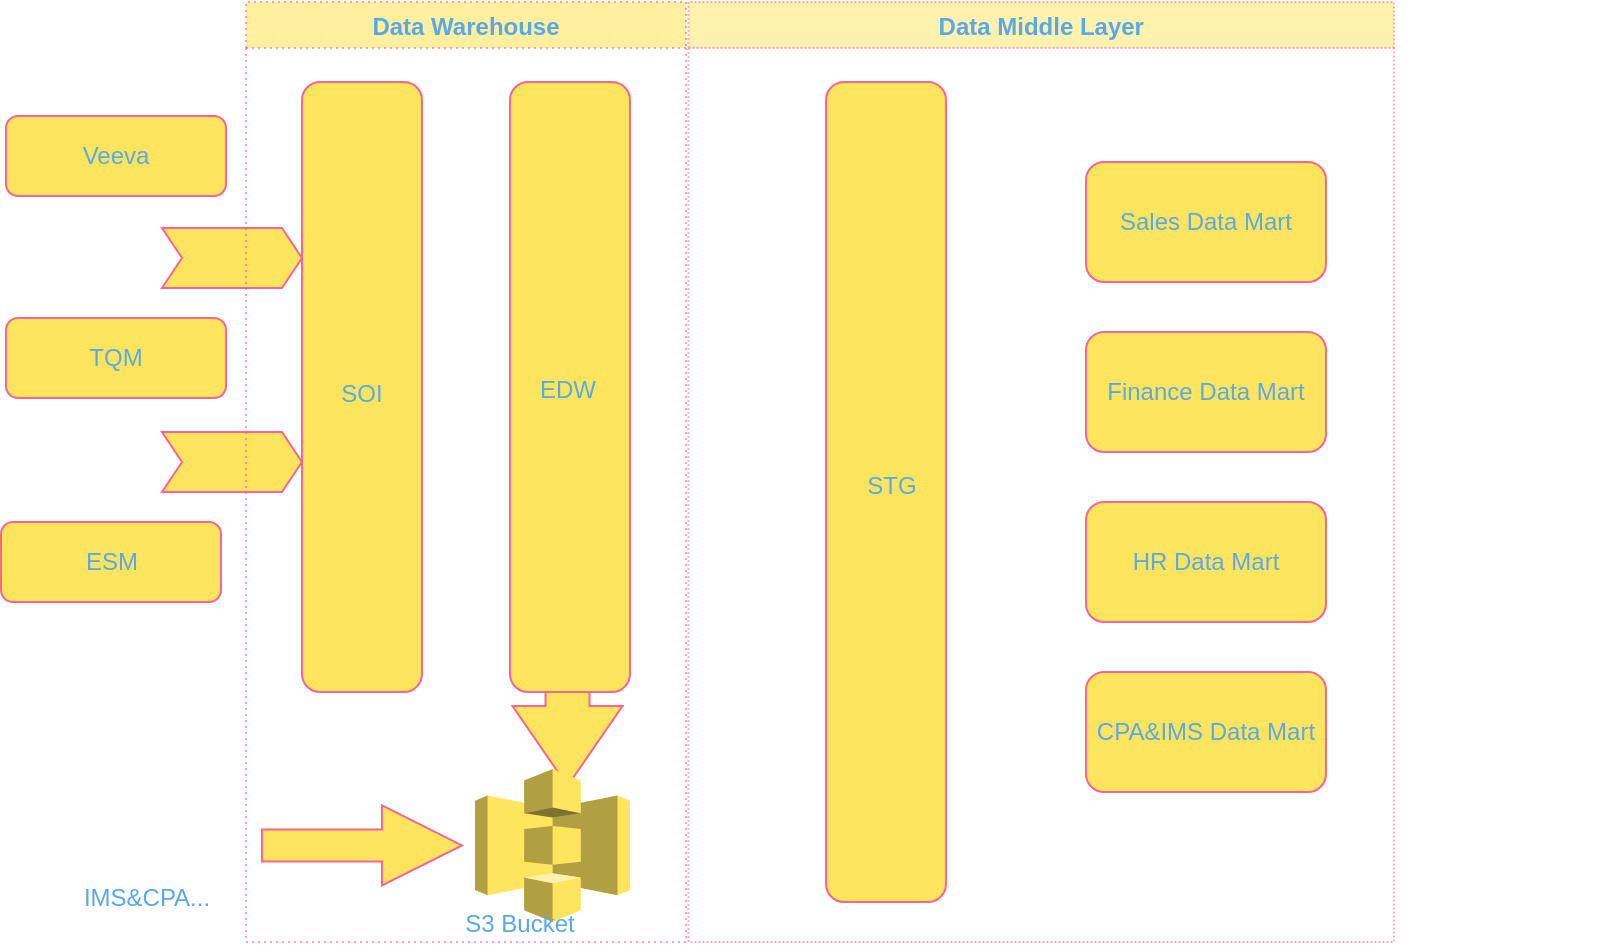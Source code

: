 <mxfile version="14.1.1" type="github">
  <diagram id="s8uIxDWAPQzP6aIuzZrn" name="第 1 页">
    <mxGraphModel dx="902" dy="524" grid="0" gridSize="10" guides="1" tooltips="1" connect="1" arrows="1" fold="1" page="1" pageScale="1" pageWidth="4681" pageHeight="3300" math="0" shadow="0">
      <root>
        <mxCell id="0" />
        <mxCell id="1" parent="0" />
        <mxCell id="qZydOTqYSD-dVVqWFDhd-43" value="" style="group;fontColor=#5AA9E6;" vertex="1" connectable="0" parent="1">
          <mxGeometry x="902.25" y="767" width="77.5" height="93" as="geometry" />
        </mxCell>
        <mxCell id="qZydOTqYSD-dVVqWFDhd-66" value="" style="html=1;shadow=0;dashed=0;align=center;verticalAlign=middle;shape=mxgraph.arrows2.arrow;dy=0.6;dx=40;direction=south;notch=0;rounded=0;sketch=0;fillColor=#FFE45E;strokeColor=#FF6392;fontColor=#5AA9E6;" vertex="1" parent="qZydOTqYSD-dVVqWFDhd-43">
          <mxGeometry x="10" y="-25" width="55" height="50" as="geometry" />
        </mxCell>
        <mxCell id="qZydOTqYSD-dVVqWFDhd-38" value="" style="outlineConnect=0;dashed=0;verticalLabelPosition=bottom;verticalAlign=top;align=center;html=1;shape=mxgraph.aws3.s3;fillColor=#FFE45E;rounded=0;sketch=0;strokeColor=#FF6392;fontColor=#5AA9E6;" vertex="1" parent="qZydOTqYSD-dVVqWFDhd-43">
          <mxGeometry x="-8.72" y="16.46" width="77.5" height="76.54" as="geometry" />
        </mxCell>
        <mxCell id="qZydOTqYSD-dVVqWFDhd-56" value="" style="group;fontColor=#5AA9E6;" vertex="1" connectable="0" parent="1">
          <mxGeometry x="807" y="440" width="60" height="305" as="geometry" />
        </mxCell>
        <mxCell id="qZydOTqYSD-dVVqWFDhd-12" value="" style="rounded=1;whiteSpace=wrap;html=1;sketch=0;rotation=90;fillColor=#FFE45E;strokeColor=#FF6392;fontColor=#5AA9E6;" vertex="1" parent="qZydOTqYSD-dVVqWFDhd-56">
          <mxGeometry x="-122.5" y="122.5" width="305" height="60" as="geometry" />
        </mxCell>
        <mxCell id="qZydOTqYSD-dVVqWFDhd-24" value="SOI" style="text;html=1;strokeColor=none;fillColor=none;align=center;verticalAlign=middle;whiteSpace=wrap;rounded=0;sketch=0;fontColor=#5AA9E6;" vertex="1" parent="qZydOTqYSD-dVVqWFDhd-56">
          <mxGeometry x="10" y="146" width="40" height="20" as="geometry" />
        </mxCell>
        <mxCell id="qZydOTqYSD-dVVqWFDhd-2" value="Veeva" style="rounded=1;whiteSpace=wrap;html=1;sketch=0;fillColor=#FFE45E;strokeColor=#FF6392;fontColor=#5AA9E6;" vertex="1" parent="1">
          <mxGeometry x="659" y="457" width="110" height="40" as="geometry" />
        </mxCell>
        <mxCell id="qZydOTqYSD-dVVqWFDhd-5" value="TQM" style="rounded=1;whiteSpace=wrap;html=1;sketch=0;fillColor=#FFE45E;strokeColor=#FF6392;fontColor=#5AA9E6;" vertex="1" parent="1">
          <mxGeometry x="659" y="558" width="110" height="40" as="geometry" />
        </mxCell>
        <mxCell id="qZydOTqYSD-dVVqWFDhd-6" value="ESM" style="rounded=1;whiteSpace=wrap;html=1;sketch=0;fillColor=#FFE45E;strokeColor=#FF6392;fontColor=#5AA9E6;" vertex="1" parent="1">
          <mxGeometry x="656.5" y="660" width="110" height="40" as="geometry" />
        </mxCell>
        <mxCell id="qZydOTqYSD-dVVqWFDhd-47" value="" style="group;fillColor=none;fontColor=#5AA9E6;" vertex="1" connectable="0" parent="1">
          <mxGeometry x="699" y="780" width="61" height="78" as="geometry" />
        </mxCell>
        <mxCell id="qZydOTqYSD-dVVqWFDhd-11" value="" style="shape=image;html=1;verticalAlign=top;verticalLabelPosition=bottom;imageAspect=0;aspect=fixed;image=https://cdn2.iconfinder.com/data/icons/analytic-investment-and-balanced-scorecard/512/635_Bill_excel_file_invoice_statement-128.png;rounded=0;sketch=0;fillColor=#FFE45E;strokeColor=#FF6392;fontColor=#5AA9E6;" vertex="1" parent="qZydOTqYSD-dVVqWFDhd-47">
          <mxGeometry width="58" height="58" as="geometry" />
        </mxCell>
        <mxCell id="qZydOTqYSD-dVVqWFDhd-44" value="IMS&amp;amp;CPA..." style="text;html=1;strokeColor=none;fillColor=none;align=center;verticalAlign=middle;whiteSpace=wrap;rounded=0;sketch=0;fontColor=#5AA9E6;" vertex="1" parent="qZydOTqYSD-dVVqWFDhd-47">
          <mxGeometry y="58" width="61" height="20" as="geometry" />
        </mxCell>
        <mxCell id="qZydOTqYSD-dVVqWFDhd-49" value="" style="html=1;shadow=0;dashed=0;align=center;verticalAlign=middle;shape=mxgraph.arrows2.arrow;dy=0;dx=10;notch=10;rounded=0;sketch=0;fillColor=#FFE45E;strokeColor=#FF6392;fontColor=#5AA9E6;" vertex="1" parent="1">
          <mxGeometry x="737" y="615" width="70" height="30" as="geometry" />
        </mxCell>
        <mxCell id="qZydOTqYSD-dVVqWFDhd-48" value="" style="html=1;shadow=0;dashed=0;align=center;verticalAlign=middle;shape=mxgraph.arrows2.arrow;dy=0;dx=10;notch=10;rounded=0;sketch=0;fillColor=#FFE45E;strokeColor=#FF6392;fontColor=#5AA9E6;" vertex="1" parent="1">
          <mxGeometry x="737" y="513" width="70" height="30" as="geometry" />
        </mxCell>
        <mxCell id="qZydOTqYSD-dVVqWFDhd-40" value="S3 Bucket" style="text;html=1;strokeColor=none;fillColor=none;align=center;verticalAlign=middle;whiteSpace=wrap;rounded=0;sketch=0;fontColor=#5AA9E6;" vertex="1" parent="1">
          <mxGeometry x="886.469" y="853.0" width="60.062" height="16.46" as="geometry" />
        </mxCell>
        <mxCell id="qZydOTqYSD-dVVqWFDhd-74" value="" style="group;fontColor=#5AA9E6;" vertex="1" connectable="0" parent="1">
          <mxGeometry x="1199" y="480" width="120" height="315" as="geometry" />
        </mxCell>
        <mxCell id="qZydOTqYSD-dVVqWFDhd-64" value="HR Data Mart" style="rounded=1;whiteSpace=wrap;html=1;sketch=0;fillColor=#FFE45E;strokeColor=#FF6392;fontColor=#5AA9E6;" vertex="1" parent="qZydOTqYSD-dVVqWFDhd-74">
          <mxGeometry y="170" width="120" height="60" as="geometry" />
        </mxCell>
        <mxCell id="qZydOTqYSD-dVVqWFDhd-70" value="CPA&amp;amp;IMS Data Mart" style="rounded=1;whiteSpace=wrap;html=1;sketch=0;fillColor=#FFE45E;strokeColor=#FF6392;fontColor=#5AA9E6;" vertex="1" parent="qZydOTqYSD-dVVqWFDhd-74">
          <mxGeometry y="255" width="120" height="60" as="geometry" />
        </mxCell>
        <mxCell id="qZydOTqYSD-dVVqWFDhd-71" value="Sales Data Mart" style="rounded=1;whiteSpace=wrap;html=1;sketch=0;fillColor=#FFE45E;strokeColor=#FF6392;fontColor=#5AA9E6;" vertex="1" parent="qZydOTqYSD-dVVqWFDhd-74">
          <mxGeometry width="120" height="60" as="geometry" />
        </mxCell>
        <mxCell id="qZydOTqYSD-dVVqWFDhd-72" value="Finance Data Mart" style="rounded=1;whiteSpace=wrap;html=1;sketch=0;fillColor=#FFE45E;strokeColor=#FF6392;fontColor=#5AA9E6;" vertex="1" parent="qZydOTqYSD-dVVqWFDhd-74">
          <mxGeometry y="85" width="120" height="60" as="geometry" />
        </mxCell>
        <mxCell id="qZydOTqYSD-dVVqWFDhd-75" value="" style="group;fontColor=#5AA9E6;" vertex="1" connectable="0" parent="1">
          <mxGeometry x="1069" y="440" width="62.5" height="410" as="geometry" />
        </mxCell>
        <mxCell id="qZydOTqYSD-dVVqWFDhd-60" value="" style="rounded=1;whiteSpace=wrap;html=1;sketch=0;rotation=90;fillColor=#FFE45E;strokeColor=#FF6392;fontColor=#5AA9E6;" vertex="1" parent="qZydOTqYSD-dVVqWFDhd-75">
          <mxGeometry x="-175" y="175" width="410" height="60" as="geometry" />
        </mxCell>
        <mxCell id="qZydOTqYSD-dVVqWFDhd-59" value="" style="group;fontColor=#5AA9E6;" vertex="1" connectable="0" parent="qZydOTqYSD-dVVqWFDhd-75">
          <mxGeometry x="2.5" y="17" width="60" height="305" as="geometry" />
        </mxCell>
        <mxCell id="qZydOTqYSD-dVVqWFDhd-61" value="STG" style="text;html=1;strokeColor=none;fillColor=none;align=center;verticalAlign=middle;whiteSpace=wrap;rounded=0;sketch=0;fontColor=#5AA9E6;" vertex="1" parent="qZydOTqYSD-dVVqWFDhd-59">
          <mxGeometry x="10" y="175" width="40" height="20" as="geometry" />
        </mxCell>
        <mxCell id="qZydOTqYSD-dVVqWFDhd-76" value="Data Warehouse" style="swimlane;rounded=0;sketch=0;dashed=1;dashPattern=1 2;swimlaneFillColor=none;opacity=60;fillColor=#FFE45E;strokeColor=#FF6392;fontColor=#5AA9E6;" vertex="1" parent="1">
          <mxGeometry x="779" y="400" width="220" height="470" as="geometry" />
        </mxCell>
        <mxCell id="qZydOTqYSD-dVVqWFDhd-65" value="" style="html=1;shadow=0;dashed=0;align=center;verticalAlign=middle;shape=mxgraph.arrows2.arrow;dy=0.6;dx=40;notch=0;rounded=0;sketch=0;fillColor=#FFE45E;strokeColor=#FF6392;fontColor=#5AA9E6;" vertex="1" parent="qZydOTqYSD-dVVqWFDhd-76">
          <mxGeometry x="8" y="401.73" width="100" height="40" as="geometry" />
        </mxCell>
        <mxCell id="qZydOTqYSD-dVVqWFDhd-82" value="Data Middle Layer" style="swimlane;rounded=0;sketch=0;opacity=50;dashed=1;dashPattern=1 1;fillColor=#FFE45E;strokeColor=#FF6392;fontColor=#5AA9E6;" vertex="1" parent="1">
          <mxGeometry x="1000.25" y="400" width="352.75" height="470" as="geometry" />
        </mxCell>
        <mxCell id="qZydOTqYSD-dVVqWFDhd-83" value="" style="group;fontColor=#5AA9E6;" vertex="1" connectable="0" parent="1">
          <mxGeometry x="911" y="440" width="60" height="305" as="geometry" />
        </mxCell>
        <mxCell id="qZydOTqYSD-dVVqWFDhd-52" value="" style="rounded=1;whiteSpace=wrap;html=1;sketch=0;rotation=90;fillColor=#FFE45E;strokeColor=#FF6392;fontColor=#5AA9E6;" vertex="1" parent="qZydOTqYSD-dVVqWFDhd-83">
          <mxGeometry x="-122.5" y="122.5" width="305" height="60" as="geometry" />
        </mxCell>
        <mxCell id="qZydOTqYSD-dVVqWFDhd-53" value="EDW" style="text;html=1;strokeColor=none;fillColor=none;align=center;verticalAlign=middle;whiteSpace=wrap;rounded=0;sketch=0;fontColor=#5AA9E6;" vertex="1" parent="qZydOTqYSD-dVVqWFDhd-83">
          <mxGeometry x="9" y="144" width="40" height="20" as="geometry" />
        </mxCell>
        <mxCell id="qZydOTqYSD-dVVqWFDhd-86" value="&lt;p style=&quot;margin-top: 0pt ; margin-bottom: 0pt ; margin-left: 0in ; text-align: left ; direction: ltr ; unicode-bidi: embed ; word-break: normal&quot;&gt;&lt;font face=&quot;Arial&quot; color=&quot;#ffffff&quot; style=&quot;font-size: 14px&quot;&gt;Qlik Sense&lt;/font&gt;&lt;/p&gt;" style="text;html=1;strokeColor=none;fillColor=none;align=center;verticalAlign=middle;whiteSpace=wrap;rounded=0;sketch=0;fontColor=#5AA9E6;" vertex="1" parent="1">
          <mxGeometry x="1377.5" y="539" width="76" height="20" as="geometry" />
        </mxCell>
      </root>
    </mxGraphModel>
  </diagram>
</mxfile>
